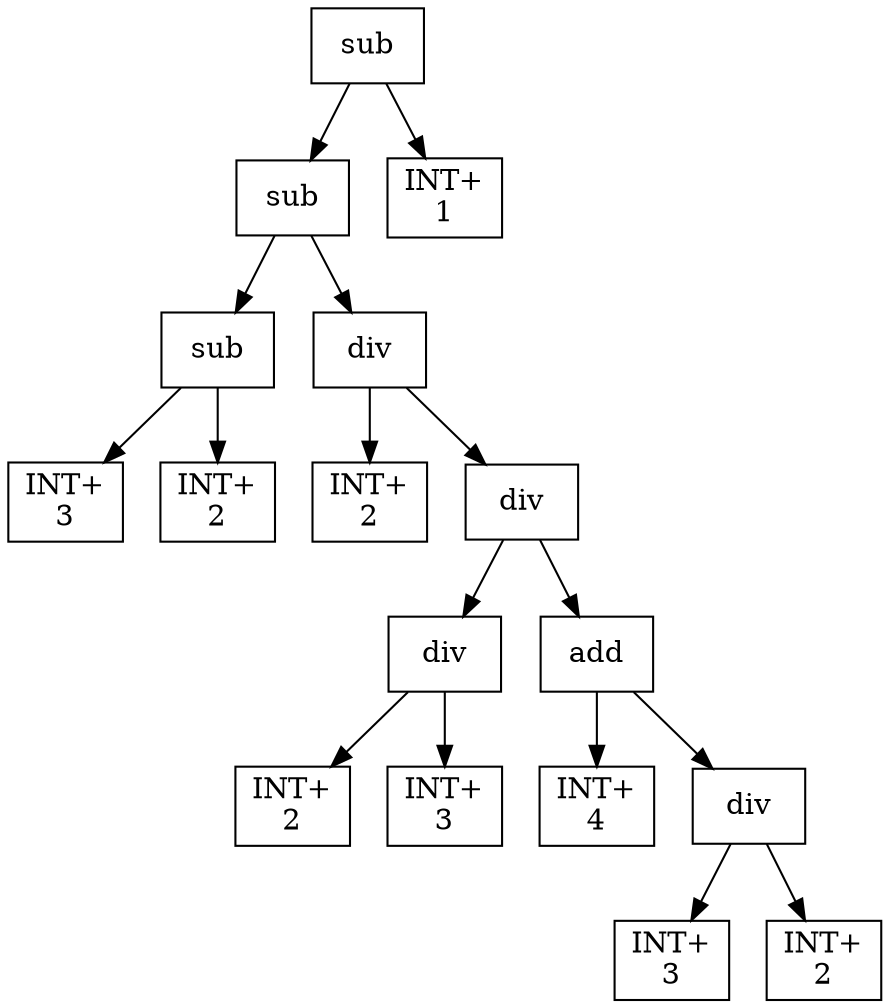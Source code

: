 digraph expr {
  node [shape=box];
  n1 [label="sub"];
  n2 [label="sub"];
  n3 [label="sub"];
  n4 [label="INT+\n3"];
  n5 [label="INT+\n2"];
  n3 -> n4;
  n3 -> n5;
  n6 [label="div"];
  n7 [label="INT+\n2"];
  n8 [label="div"];
  n9 [label="div"];
  n10 [label="INT+\n2"];
  n11 [label="INT+\n3"];
  n9 -> n10;
  n9 -> n11;
  n12 [label="add"];
  n13 [label="INT+\n4"];
  n14 [label="div"];
  n15 [label="INT+\n3"];
  n16 [label="INT+\n2"];
  n14 -> n15;
  n14 -> n16;
  n12 -> n13;
  n12 -> n14;
  n8 -> n9;
  n8 -> n12;
  n6 -> n7;
  n6 -> n8;
  n2 -> n3;
  n2 -> n6;
  n17 [label="INT+\n1"];
  n1 -> n2;
  n1 -> n17;
}